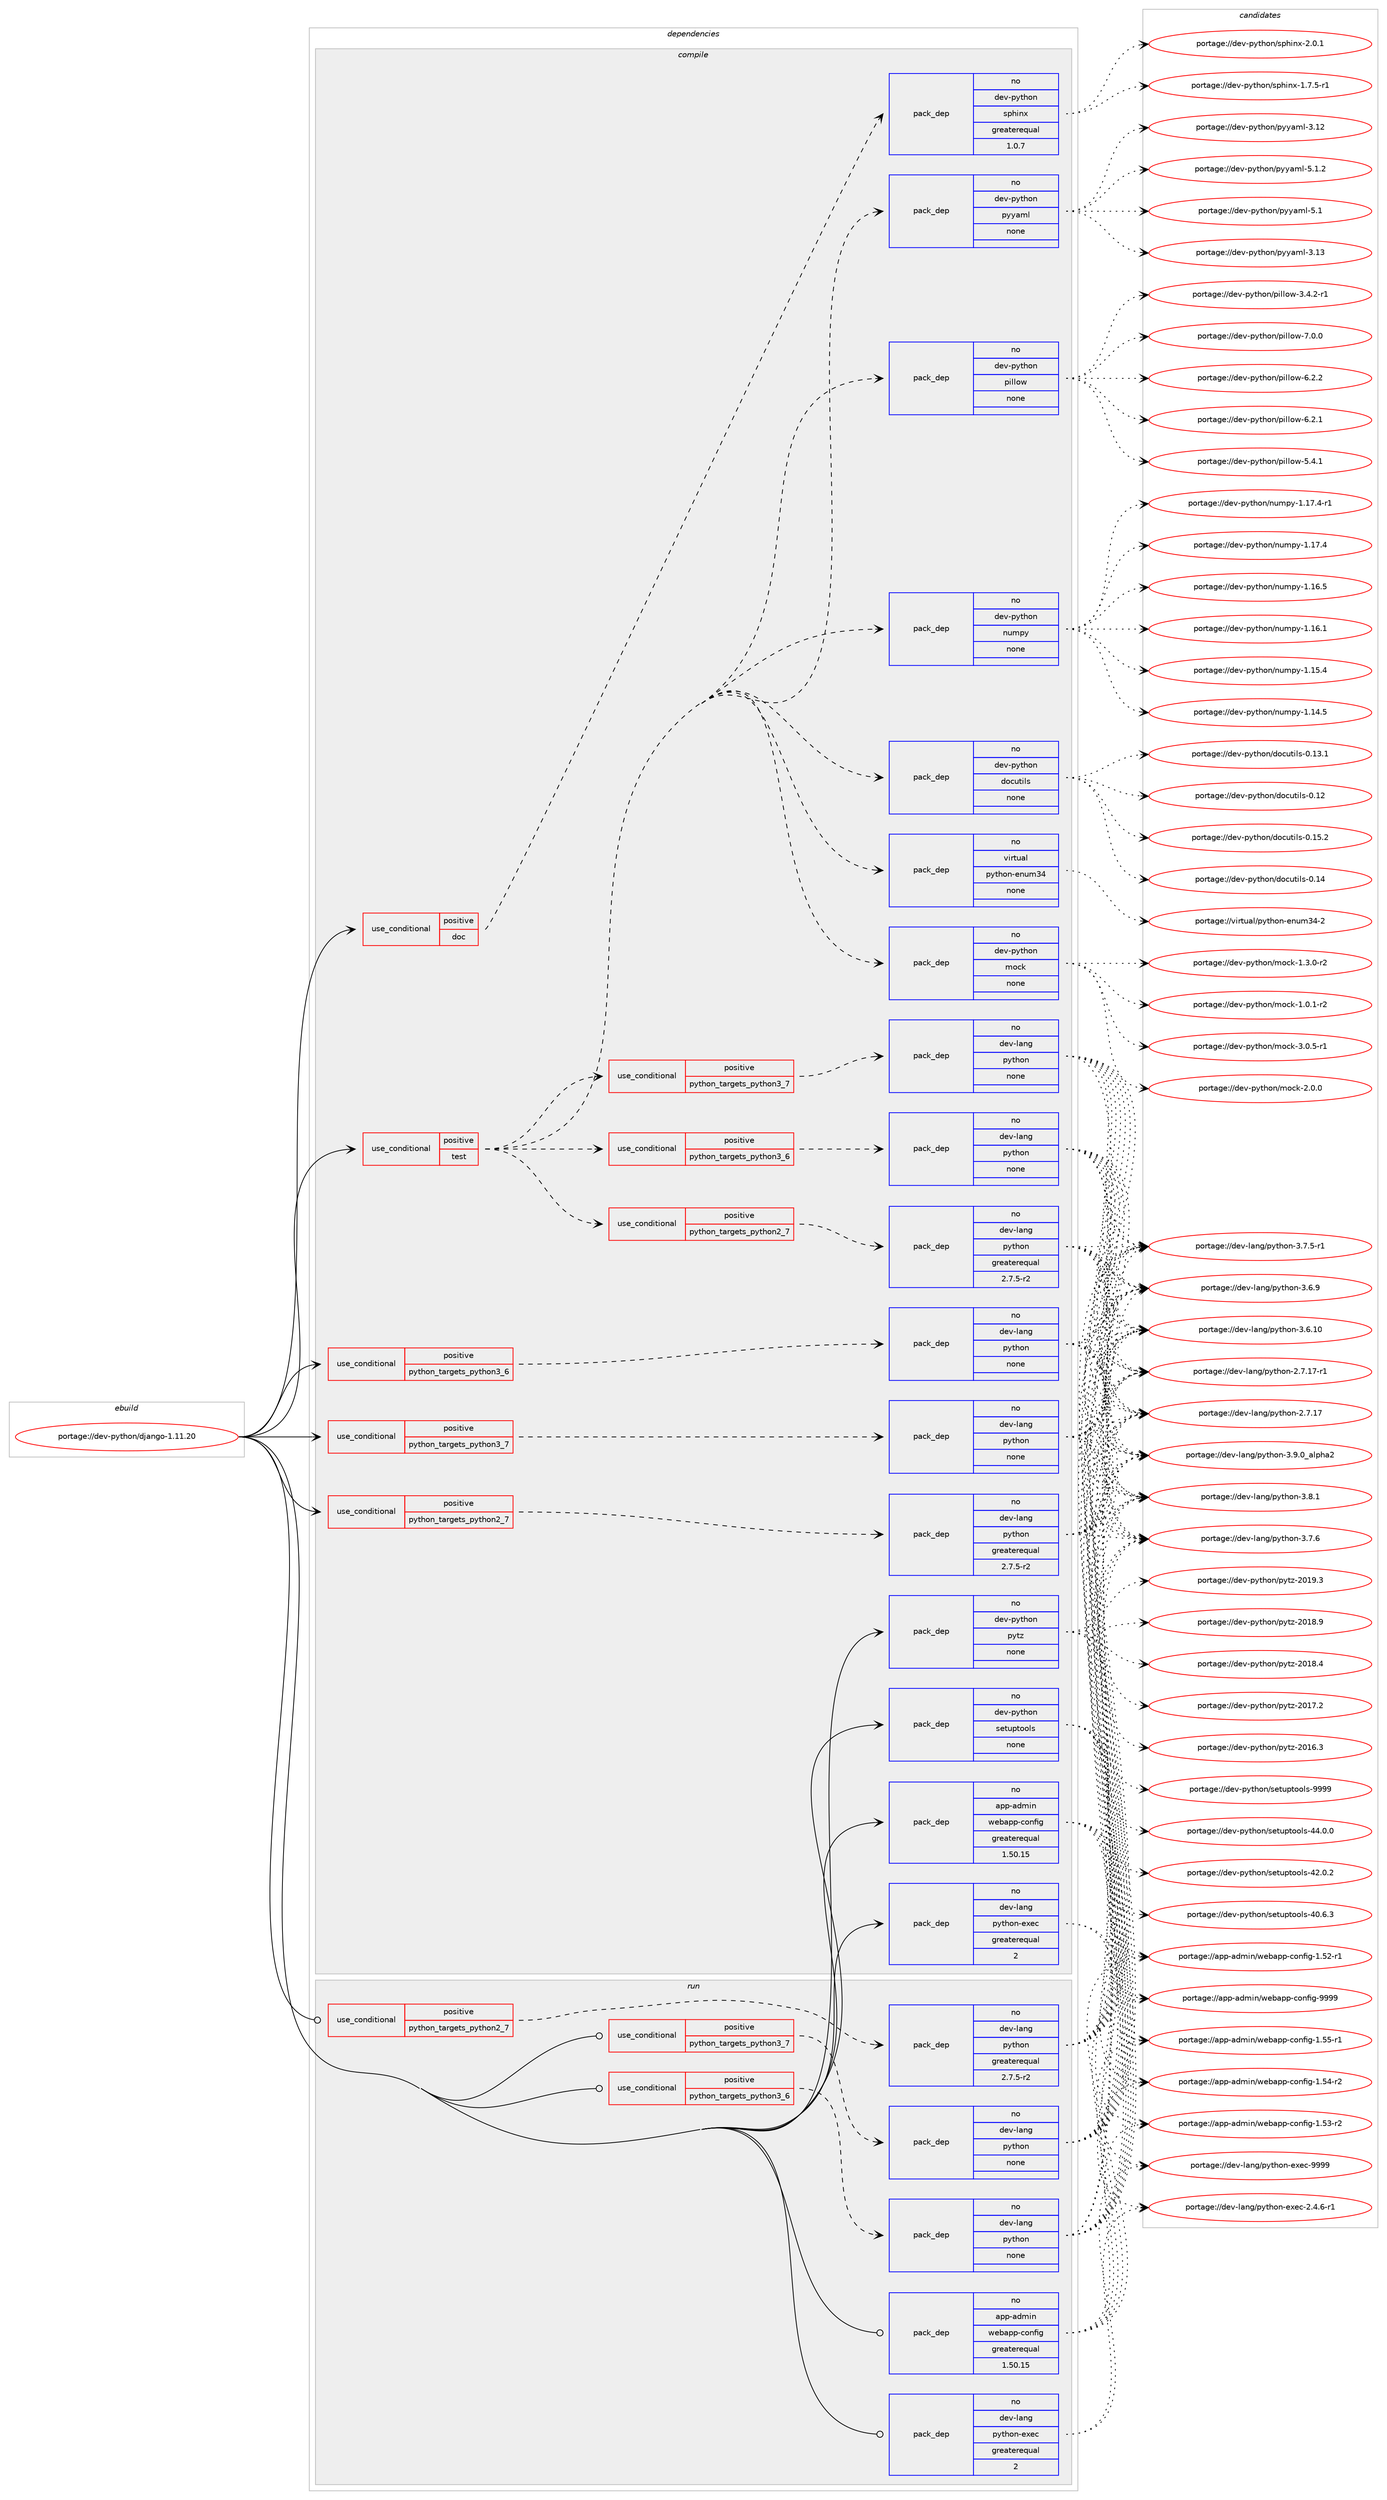 digraph prolog {

# *************
# Graph options
# *************

newrank=true;
concentrate=true;
compound=true;
graph [rankdir=LR,fontname=Helvetica,fontsize=10,ranksep=1.5];#, ranksep=2.5, nodesep=0.2];
edge  [arrowhead=vee];
node  [fontname=Helvetica,fontsize=10];

# **********
# The ebuild
# **********

subgraph cluster_leftcol {
color=gray;
label=<<i>ebuild</i>>;
id [label="portage://dev-python/django-1.11.20", color=red, width=4, href="../dev-python/django-1.11.20.svg"];
}

# ****************
# The dependencies
# ****************

subgraph cluster_midcol {
color=gray;
label=<<i>dependencies</i>>;
subgraph cluster_compile {
fillcolor="#eeeeee";
style=filled;
label=<<i>compile</i>>;
subgraph cond116878 {
dependency464366 [label=<<TABLE BORDER="0" CELLBORDER="1" CELLSPACING="0" CELLPADDING="4"><TR><TD ROWSPAN="3" CELLPADDING="10">use_conditional</TD></TR><TR><TD>positive</TD></TR><TR><TD>doc</TD></TR></TABLE>>, shape=none, color=red];
subgraph pack342495 {
dependency464367 [label=<<TABLE BORDER="0" CELLBORDER="1" CELLSPACING="0" CELLPADDING="4" WIDTH="220"><TR><TD ROWSPAN="6" CELLPADDING="30">pack_dep</TD></TR><TR><TD WIDTH="110">no</TD></TR><TR><TD>dev-python</TD></TR><TR><TD>sphinx</TD></TR><TR><TD>greaterequal</TD></TR><TR><TD>1.0.7</TD></TR></TABLE>>, shape=none, color=blue];
}
dependency464366:e -> dependency464367:w [weight=20,style="dashed",arrowhead="vee"];
}
id:e -> dependency464366:w [weight=20,style="solid",arrowhead="vee"];
subgraph cond116879 {
dependency464368 [label=<<TABLE BORDER="0" CELLBORDER="1" CELLSPACING="0" CELLPADDING="4"><TR><TD ROWSPAN="3" CELLPADDING="10">use_conditional</TD></TR><TR><TD>positive</TD></TR><TR><TD>python_targets_python2_7</TD></TR></TABLE>>, shape=none, color=red];
subgraph pack342496 {
dependency464369 [label=<<TABLE BORDER="0" CELLBORDER="1" CELLSPACING="0" CELLPADDING="4" WIDTH="220"><TR><TD ROWSPAN="6" CELLPADDING="30">pack_dep</TD></TR><TR><TD WIDTH="110">no</TD></TR><TR><TD>dev-lang</TD></TR><TR><TD>python</TD></TR><TR><TD>greaterequal</TD></TR><TR><TD>2.7.5-r2</TD></TR></TABLE>>, shape=none, color=blue];
}
dependency464368:e -> dependency464369:w [weight=20,style="dashed",arrowhead="vee"];
}
id:e -> dependency464368:w [weight=20,style="solid",arrowhead="vee"];
subgraph cond116880 {
dependency464370 [label=<<TABLE BORDER="0" CELLBORDER="1" CELLSPACING="0" CELLPADDING="4"><TR><TD ROWSPAN="3" CELLPADDING="10">use_conditional</TD></TR><TR><TD>positive</TD></TR><TR><TD>python_targets_python3_6</TD></TR></TABLE>>, shape=none, color=red];
subgraph pack342497 {
dependency464371 [label=<<TABLE BORDER="0" CELLBORDER="1" CELLSPACING="0" CELLPADDING="4" WIDTH="220"><TR><TD ROWSPAN="6" CELLPADDING="30">pack_dep</TD></TR><TR><TD WIDTH="110">no</TD></TR><TR><TD>dev-lang</TD></TR><TR><TD>python</TD></TR><TR><TD>none</TD></TR><TR><TD></TD></TR></TABLE>>, shape=none, color=blue];
}
dependency464370:e -> dependency464371:w [weight=20,style="dashed",arrowhead="vee"];
}
id:e -> dependency464370:w [weight=20,style="solid",arrowhead="vee"];
subgraph cond116881 {
dependency464372 [label=<<TABLE BORDER="0" CELLBORDER="1" CELLSPACING="0" CELLPADDING="4"><TR><TD ROWSPAN="3" CELLPADDING="10">use_conditional</TD></TR><TR><TD>positive</TD></TR><TR><TD>python_targets_python3_7</TD></TR></TABLE>>, shape=none, color=red];
subgraph pack342498 {
dependency464373 [label=<<TABLE BORDER="0" CELLBORDER="1" CELLSPACING="0" CELLPADDING="4" WIDTH="220"><TR><TD ROWSPAN="6" CELLPADDING="30">pack_dep</TD></TR><TR><TD WIDTH="110">no</TD></TR><TR><TD>dev-lang</TD></TR><TR><TD>python</TD></TR><TR><TD>none</TD></TR><TR><TD></TD></TR></TABLE>>, shape=none, color=blue];
}
dependency464372:e -> dependency464373:w [weight=20,style="dashed",arrowhead="vee"];
}
id:e -> dependency464372:w [weight=20,style="solid",arrowhead="vee"];
subgraph cond116882 {
dependency464374 [label=<<TABLE BORDER="0" CELLBORDER="1" CELLSPACING="0" CELLPADDING="4"><TR><TD ROWSPAN="3" CELLPADDING="10">use_conditional</TD></TR><TR><TD>positive</TD></TR><TR><TD>test</TD></TR></TABLE>>, shape=none, color=red];
subgraph cond116883 {
dependency464375 [label=<<TABLE BORDER="0" CELLBORDER="1" CELLSPACING="0" CELLPADDING="4"><TR><TD ROWSPAN="3" CELLPADDING="10">use_conditional</TD></TR><TR><TD>positive</TD></TR><TR><TD>python_targets_python2_7</TD></TR></TABLE>>, shape=none, color=red];
subgraph pack342499 {
dependency464376 [label=<<TABLE BORDER="0" CELLBORDER="1" CELLSPACING="0" CELLPADDING="4" WIDTH="220"><TR><TD ROWSPAN="6" CELLPADDING="30">pack_dep</TD></TR><TR><TD WIDTH="110">no</TD></TR><TR><TD>dev-lang</TD></TR><TR><TD>python</TD></TR><TR><TD>greaterequal</TD></TR><TR><TD>2.7.5-r2</TD></TR></TABLE>>, shape=none, color=blue];
}
dependency464375:e -> dependency464376:w [weight=20,style="dashed",arrowhead="vee"];
}
dependency464374:e -> dependency464375:w [weight=20,style="dashed",arrowhead="vee"];
subgraph cond116884 {
dependency464377 [label=<<TABLE BORDER="0" CELLBORDER="1" CELLSPACING="0" CELLPADDING="4"><TR><TD ROWSPAN="3" CELLPADDING="10">use_conditional</TD></TR><TR><TD>positive</TD></TR><TR><TD>python_targets_python3_6</TD></TR></TABLE>>, shape=none, color=red];
subgraph pack342500 {
dependency464378 [label=<<TABLE BORDER="0" CELLBORDER="1" CELLSPACING="0" CELLPADDING="4" WIDTH="220"><TR><TD ROWSPAN="6" CELLPADDING="30">pack_dep</TD></TR><TR><TD WIDTH="110">no</TD></TR><TR><TD>dev-lang</TD></TR><TR><TD>python</TD></TR><TR><TD>none</TD></TR><TR><TD></TD></TR></TABLE>>, shape=none, color=blue];
}
dependency464377:e -> dependency464378:w [weight=20,style="dashed",arrowhead="vee"];
}
dependency464374:e -> dependency464377:w [weight=20,style="dashed",arrowhead="vee"];
subgraph cond116885 {
dependency464379 [label=<<TABLE BORDER="0" CELLBORDER="1" CELLSPACING="0" CELLPADDING="4"><TR><TD ROWSPAN="3" CELLPADDING="10">use_conditional</TD></TR><TR><TD>positive</TD></TR><TR><TD>python_targets_python3_7</TD></TR></TABLE>>, shape=none, color=red];
subgraph pack342501 {
dependency464380 [label=<<TABLE BORDER="0" CELLBORDER="1" CELLSPACING="0" CELLPADDING="4" WIDTH="220"><TR><TD ROWSPAN="6" CELLPADDING="30">pack_dep</TD></TR><TR><TD WIDTH="110">no</TD></TR><TR><TD>dev-lang</TD></TR><TR><TD>python</TD></TR><TR><TD>none</TD></TR><TR><TD></TD></TR></TABLE>>, shape=none, color=blue];
}
dependency464379:e -> dependency464380:w [weight=20,style="dashed",arrowhead="vee"];
}
dependency464374:e -> dependency464379:w [weight=20,style="dashed",arrowhead="vee"];
subgraph pack342502 {
dependency464381 [label=<<TABLE BORDER="0" CELLBORDER="1" CELLSPACING="0" CELLPADDING="4" WIDTH="220"><TR><TD ROWSPAN="6" CELLPADDING="30">pack_dep</TD></TR><TR><TD WIDTH="110">no</TD></TR><TR><TD>dev-python</TD></TR><TR><TD>docutils</TD></TR><TR><TD>none</TD></TR><TR><TD></TD></TR></TABLE>>, shape=none, color=blue];
}
dependency464374:e -> dependency464381:w [weight=20,style="dashed",arrowhead="vee"];
subgraph pack342503 {
dependency464382 [label=<<TABLE BORDER="0" CELLBORDER="1" CELLSPACING="0" CELLPADDING="4" WIDTH="220"><TR><TD ROWSPAN="6" CELLPADDING="30">pack_dep</TD></TR><TR><TD WIDTH="110">no</TD></TR><TR><TD>dev-python</TD></TR><TR><TD>numpy</TD></TR><TR><TD>none</TD></TR><TR><TD></TD></TR></TABLE>>, shape=none, color=blue];
}
dependency464374:e -> dependency464382:w [weight=20,style="dashed",arrowhead="vee"];
subgraph pack342504 {
dependency464383 [label=<<TABLE BORDER="0" CELLBORDER="1" CELLSPACING="0" CELLPADDING="4" WIDTH="220"><TR><TD ROWSPAN="6" CELLPADDING="30">pack_dep</TD></TR><TR><TD WIDTH="110">no</TD></TR><TR><TD>dev-python</TD></TR><TR><TD>pillow</TD></TR><TR><TD>none</TD></TR><TR><TD></TD></TR></TABLE>>, shape=none, color=blue];
}
dependency464374:e -> dependency464383:w [weight=20,style="dashed",arrowhead="vee"];
subgraph pack342505 {
dependency464384 [label=<<TABLE BORDER="0" CELLBORDER="1" CELLSPACING="0" CELLPADDING="4" WIDTH="220"><TR><TD ROWSPAN="6" CELLPADDING="30">pack_dep</TD></TR><TR><TD WIDTH="110">no</TD></TR><TR><TD>dev-python</TD></TR><TR><TD>pyyaml</TD></TR><TR><TD>none</TD></TR><TR><TD></TD></TR></TABLE>>, shape=none, color=blue];
}
dependency464374:e -> dependency464384:w [weight=20,style="dashed",arrowhead="vee"];
subgraph pack342506 {
dependency464385 [label=<<TABLE BORDER="0" CELLBORDER="1" CELLSPACING="0" CELLPADDING="4" WIDTH="220"><TR><TD ROWSPAN="6" CELLPADDING="30">pack_dep</TD></TR><TR><TD WIDTH="110">no</TD></TR><TR><TD>dev-python</TD></TR><TR><TD>mock</TD></TR><TR><TD>none</TD></TR><TR><TD></TD></TR></TABLE>>, shape=none, color=blue];
}
dependency464374:e -> dependency464385:w [weight=20,style="dashed",arrowhead="vee"];
subgraph pack342507 {
dependency464386 [label=<<TABLE BORDER="0" CELLBORDER="1" CELLSPACING="0" CELLPADDING="4" WIDTH="220"><TR><TD ROWSPAN="6" CELLPADDING="30">pack_dep</TD></TR><TR><TD WIDTH="110">no</TD></TR><TR><TD>virtual</TD></TR><TR><TD>python-enum34</TD></TR><TR><TD>none</TD></TR><TR><TD></TD></TR></TABLE>>, shape=none, color=blue];
}
dependency464374:e -> dependency464386:w [weight=20,style="dashed",arrowhead="vee"];
}
id:e -> dependency464374:w [weight=20,style="solid",arrowhead="vee"];
subgraph pack342508 {
dependency464387 [label=<<TABLE BORDER="0" CELLBORDER="1" CELLSPACING="0" CELLPADDING="4" WIDTH="220"><TR><TD ROWSPAN="6" CELLPADDING="30">pack_dep</TD></TR><TR><TD WIDTH="110">no</TD></TR><TR><TD>app-admin</TD></TR><TR><TD>webapp-config</TD></TR><TR><TD>greaterequal</TD></TR><TR><TD>1.50.15</TD></TR></TABLE>>, shape=none, color=blue];
}
id:e -> dependency464387:w [weight=20,style="solid",arrowhead="vee"];
subgraph pack342509 {
dependency464388 [label=<<TABLE BORDER="0" CELLBORDER="1" CELLSPACING="0" CELLPADDING="4" WIDTH="220"><TR><TD ROWSPAN="6" CELLPADDING="30">pack_dep</TD></TR><TR><TD WIDTH="110">no</TD></TR><TR><TD>dev-lang</TD></TR><TR><TD>python-exec</TD></TR><TR><TD>greaterequal</TD></TR><TR><TD>2</TD></TR></TABLE>>, shape=none, color=blue];
}
id:e -> dependency464388:w [weight=20,style="solid",arrowhead="vee"];
subgraph pack342510 {
dependency464389 [label=<<TABLE BORDER="0" CELLBORDER="1" CELLSPACING="0" CELLPADDING="4" WIDTH="220"><TR><TD ROWSPAN="6" CELLPADDING="30">pack_dep</TD></TR><TR><TD WIDTH="110">no</TD></TR><TR><TD>dev-python</TD></TR><TR><TD>pytz</TD></TR><TR><TD>none</TD></TR><TR><TD></TD></TR></TABLE>>, shape=none, color=blue];
}
id:e -> dependency464389:w [weight=20,style="solid",arrowhead="vee"];
subgraph pack342511 {
dependency464390 [label=<<TABLE BORDER="0" CELLBORDER="1" CELLSPACING="0" CELLPADDING="4" WIDTH="220"><TR><TD ROWSPAN="6" CELLPADDING="30">pack_dep</TD></TR><TR><TD WIDTH="110">no</TD></TR><TR><TD>dev-python</TD></TR><TR><TD>setuptools</TD></TR><TR><TD>none</TD></TR><TR><TD></TD></TR></TABLE>>, shape=none, color=blue];
}
id:e -> dependency464390:w [weight=20,style="solid",arrowhead="vee"];
}
subgraph cluster_compileandrun {
fillcolor="#eeeeee";
style=filled;
label=<<i>compile and run</i>>;
}
subgraph cluster_run {
fillcolor="#eeeeee";
style=filled;
label=<<i>run</i>>;
subgraph cond116886 {
dependency464391 [label=<<TABLE BORDER="0" CELLBORDER="1" CELLSPACING="0" CELLPADDING="4"><TR><TD ROWSPAN="3" CELLPADDING="10">use_conditional</TD></TR><TR><TD>positive</TD></TR><TR><TD>python_targets_python2_7</TD></TR></TABLE>>, shape=none, color=red];
subgraph pack342512 {
dependency464392 [label=<<TABLE BORDER="0" CELLBORDER="1" CELLSPACING="0" CELLPADDING="4" WIDTH="220"><TR><TD ROWSPAN="6" CELLPADDING="30">pack_dep</TD></TR><TR><TD WIDTH="110">no</TD></TR><TR><TD>dev-lang</TD></TR><TR><TD>python</TD></TR><TR><TD>greaterequal</TD></TR><TR><TD>2.7.5-r2</TD></TR></TABLE>>, shape=none, color=blue];
}
dependency464391:e -> dependency464392:w [weight=20,style="dashed",arrowhead="vee"];
}
id:e -> dependency464391:w [weight=20,style="solid",arrowhead="odot"];
subgraph cond116887 {
dependency464393 [label=<<TABLE BORDER="0" CELLBORDER="1" CELLSPACING="0" CELLPADDING="4"><TR><TD ROWSPAN="3" CELLPADDING="10">use_conditional</TD></TR><TR><TD>positive</TD></TR><TR><TD>python_targets_python3_6</TD></TR></TABLE>>, shape=none, color=red];
subgraph pack342513 {
dependency464394 [label=<<TABLE BORDER="0" CELLBORDER="1" CELLSPACING="0" CELLPADDING="4" WIDTH="220"><TR><TD ROWSPAN="6" CELLPADDING="30">pack_dep</TD></TR><TR><TD WIDTH="110">no</TD></TR><TR><TD>dev-lang</TD></TR><TR><TD>python</TD></TR><TR><TD>none</TD></TR><TR><TD></TD></TR></TABLE>>, shape=none, color=blue];
}
dependency464393:e -> dependency464394:w [weight=20,style="dashed",arrowhead="vee"];
}
id:e -> dependency464393:w [weight=20,style="solid",arrowhead="odot"];
subgraph cond116888 {
dependency464395 [label=<<TABLE BORDER="0" CELLBORDER="1" CELLSPACING="0" CELLPADDING="4"><TR><TD ROWSPAN="3" CELLPADDING="10">use_conditional</TD></TR><TR><TD>positive</TD></TR><TR><TD>python_targets_python3_7</TD></TR></TABLE>>, shape=none, color=red];
subgraph pack342514 {
dependency464396 [label=<<TABLE BORDER="0" CELLBORDER="1" CELLSPACING="0" CELLPADDING="4" WIDTH="220"><TR><TD ROWSPAN="6" CELLPADDING="30">pack_dep</TD></TR><TR><TD WIDTH="110">no</TD></TR><TR><TD>dev-lang</TD></TR><TR><TD>python</TD></TR><TR><TD>none</TD></TR><TR><TD></TD></TR></TABLE>>, shape=none, color=blue];
}
dependency464395:e -> dependency464396:w [weight=20,style="dashed",arrowhead="vee"];
}
id:e -> dependency464395:w [weight=20,style="solid",arrowhead="odot"];
subgraph pack342515 {
dependency464397 [label=<<TABLE BORDER="0" CELLBORDER="1" CELLSPACING="0" CELLPADDING="4" WIDTH="220"><TR><TD ROWSPAN="6" CELLPADDING="30">pack_dep</TD></TR><TR><TD WIDTH="110">no</TD></TR><TR><TD>app-admin</TD></TR><TR><TD>webapp-config</TD></TR><TR><TD>greaterequal</TD></TR><TR><TD>1.50.15</TD></TR></TABLE>>, shape=none, color=blue];
}
id:e -> dependency464397:w [weight=20,style="solid",arrowhead="odot"];
subgraph pack342516 {
dependency464398 [label=<<TABLE BORDER="0" CELLBORDER="1" CELLSPACING="0" CELLPADDING="4" WIDTH="220"><TR><TD ROWSPAN="6" CELLPADDING="30">pack_dep</TD></TR><TR><TD WIDTH="110">no</TD></TR><TR><TD>dev-lang</TD></TR><TR><TD>python-exec</TD></TR><TR><TD>greaterequal</TD></TR><TR><TD>2</TD></TR></TABLE>>, shape=none, color=blue];
}
id:e -> dependency464398:w [weight=20,style="solid",arrowhead="odot"];
}
}

# **************
# The candidates
# **************

subgraph cluster_choices {
rank=same;
color=gray;
label=<<i>candidates</i>>;

subgraph choice342495 {
color=black;
nodesep=1;
choice1001011184511212111610411111047115112104105110120455046484649 [label="portage://dev-python/sphinx-2.0.1", color=red, width=4,href="../dev-python/sphinx-2.0.1.svg"];
choice10010111845112121116104111110471151121041051101204549465546534511449 [label="portage://dev-python/sphinx-1.7.5-r1", color=red, width=4,href="../dev-python/sphinx-1.7.5-r1.svg"];
dependency464367:e -> choice1001011184511212111610411111047115112104105110120455046484649:w [style=dotted,weight="100"];
dependency464367:e -> choice10010111845112121116104111110471151121041051101204549465546534511449:w [style=dotted,weight="100"];
}
subgraph choice342496 {
color=black;
nodesep=1;
choice10010111845108971101034711212111610411111045514657464895971081121049750 [label="portage://dev-lang/python-3.9.0_alpha2", color=red, width=4,href="../dev-lang/python-3.9.0_alpha2.svg"];
choice100101118451089711010347112121116104111110455146564649 [label="portage://dev-lang/python-3.8.1", color=red, width=4,href="../dev-lang/python-3.8.1.svg"];
choice100101118451089711010347112121116104111110455146554654 [label="portage://dev-lang/python-3.7.6", color=red, width=4,href="../dev-lang/python-3.7.6.svg"];
choice1001011184510897110103471121211161041111104551465546534511449 [label="portage://dev-lang/python-3.7.5-r1", color=red, width=4,href="../dev-lang/python-3.7.5-r1.svg"];
choice100101118451089711010347112121116104111110455146544657 [label="portage://dev-lang/python-3.6.9", color=red, width=4,href="../dev-lang/python-3.6.9.svg"];
choice10010111845108971101034711212111610411111045514654464948 [label="portage://dev-lang/python-3.6.10", color=red, width=4,href="../dev-lang/python-3.6.10.svg"];
choice100101118451089711010347112121116104111110455046554649554511449 [label="portage://dev-lang/python-2.7.17-r1", color=red, width=4,href="../dev-lang/python-2.7.17-r1.svg"];
choice10010111845108971101034711212111610411111045504655464955 [label="portage://dev-lang/python-2.7.17", color=red, width=4,href="../dev-lang/python-2.7.17.svg"];
dependency464369:e -> choice10010111845108971101034711212111610411111045514657464895971081121049750:w [style=dotted,weight="100"];
dependency464369:e -> choice100101118451089711010347112121116104111110455146564649:w [style=dotted,weight="100"];
dependency464369:e -> choice100101118451089711010347112121116104111110455146554654:w [style=dotted,weight="100"];
dependency464369:e -> choice1001011184510897110103471121211161041111104551465546534511449:w [style=dotted,weight="100"];
dependency464369:e -> choice100101118451089711010347112121116104111110455146544657:w [style=dotted,weight="100"];
dependency464369:e -> choice10010111845108971101034711212111610411111045514654464948:w [style=dotted,weight="100"];
dependency464369:e -> choice100101118451089711010347112121116104111110455046554649554511449:w [style=dotted,weight="100"];
dependency464369:e -> choice10010111845108971101034711212111610411111045504655464955:w [style=dotted,weight="100"];
}
subgraph choice342497 {
color=black;
nodesep=1;
choice10010111845108971101034711212111610411111045514657464895971081121049750 [label="portage://dev-lang/python-3.9.0_alpha2", color=red, width=4,href="../dev-lang/python-3.9.0_alpha2.svg"];
choice100101118451089711010347112121116104111110455146564649 [label="portage://dev-lang/python-3.8.1", color=red, width=4,href="../dev-lang/python-3.8.1.svg"];
choice100101118451089711010347112121116104111110455146554654 [label="portage://dev-lang/python-3.7.6", color=red, width=4,href="../dev-lang/python-3.7.6.svg"];
choice1001011184510897110103471121211161041111104551465546534511449 [label="portage://dev-lang/python-3.7.5-r1", color=red, width=4,href="../dev-lang/python-3.7.5-r1.svg"];
choice100101118451089711010347112121116104111110455146544657 [label="portage://dev-lang/python-3.6.9", color=red, width=4,href="../dev-lang/python-3.6.9.svg"];
choice10010111845108971101034711212111610411111045514654464948 [label="portage://dev-lang/python-3.6.10", color=red, width=4,href="../dev-lang/python-3.6.10.svg"];
choice100101118451089711010347112121116104111110455046554649554511449 [label="portage://dev-lang/python-2.7.17-r1", color=red, width=4,href="../dev-lang/python-2.7.17-r1.svg"];
choice10010111845108971101034711212111610411111045504655464955 [label="portage://dev-lang/python-2.7.17", color=red, width=4,href="../dev-lang/python-2.7.17.svg"];
dependency464371:e -> choice10010111845108971101034711212111610411111045514657464895971081121049750:w [style=dotted,weight="100"];
dependency464371:e -> choice100101118451089711010347112121116104111110455146564649:w [style=dotted,weight="100"];
dependency464371:e -> choice100101118451089711010347112121116104111110455146554654:w [style=dotted,weight="100"];
dependency464371:e -> choice1001011184510897110103471121211161041111104551465546534511449:w [style=dotted,weight="100"];
dependency464371:e -> choice100101118451089711010347112121116104111110455146544657:w [style=dotted,weight="100"];
dependency464371:e -> choice10010111845108971101034711212111610411111045514654464948:w [style=dotted,weight="100"];
dependency464371:e -> choice100101118451089711010347112121116104111110455046554649554511449:w [style=dotted,weight="100"];
dependency464371:e -> choice10010111845108971101034711212111610411111045504655464955:w [style=dotted,weight="100"];
}
subgraph choice342498 {
color=black;
nodesep=1;
choice10010111845108971101034711212111610411111045514657464895971081121049750 [label="portage://dev-lang/python-3.9.0_alpha2", color=red, width=4,href="../dev-lang/python-3.9.0_alpha2.svg"];
choice100101118451089711010347112121116104111110455146564649 [label="portage://dev-lang/python-3.8.1", color=red, width=4,href="../dev-lang/python-3.8.1.svg"];
choice100101118451089711010347112121116104111110455146554654 [label="portage://dev-lang/python-3.7.6", color=red, width=4,href="../dev-lang/python-3.7.6.svg"];
choice1001011184510897110103471121211161041111104551465546534511449 [label="portage://dev-lang/python-3.7.5-r1", color=red, width=4,href="../dev-lang/python-3.7.5-r1.svg"];
choice100101118451089711010347112121116104111110455146544657 [label="portage://dev-lang/python-3.6.9", color=red, width=4,href="../dev-lang/python-3.6.9.svg"];
choice10010111845108971101034711212111610411111045514654464948 [label="portage://dev-lang/python-3.6.10", color=red, width=4,href="../dev-lang/python-3.6.10.svg"];
choice100101118451089711010347112121116104111110455046554649554511449 [label="portage://dev-lang/python-2.7.17-r1", color=red, width=4,href="../dev-lang/python-2.7.17-r1.svg"];
choice10010111845108971101034711212111610411111045504655464955 [label="portage://dev-lang/python-2.7.17", color=red, width=4,href="../dev-lang/python-2.7.17.svg"];
dependency464373:e -> choice10010111845108971101034711212111610411111045514657464895971081121049750:w [style=dotted,weight="100"];
dependency464373:e -> choice100101118451089711010347112121116104111110455146564649:w [style=dotted,weight="100"];
dependency464373:e -> choice100101118451089711010347112121116104111110455146554654:w [style=dotted,weight="100"];
dependency464373:e -> choice1001011184510897110103471121211161041111104551465546534511449:w [style=dotted,weight="100"];
dependency464373:e -> choice100101118451089711010347112121116104111110455146544657:w [style=dotted,weight="100"];
dependency464373:e -> choice10010111845108971101034711212111610411111045514654464948:w [style=dotted,weight="100"];
dependency464373:e -> choice100101118451089711010347112121116104111110455046554649554511449:w [style=dotted,weight="100"];
dependency464373:e -> choice10010111845108971101034711212111610411111045504655464955:w [style=dotted,weight="100"];
}
subgraph choice342499 {
color=black;
nodesep=1;
choice10010111845108971101034711212111610411111045514657464895971081121049750 [label="portage://dev-lang/python-3.9.0_alpha2", color=red, width=4,href="../dev-lang/python-3.9.0_alpha2.svg"];
choice100101118451089711010347112121116104111110455146564649 [label="portage://dev-lang/python-3.8.1", color=red, width=4,href="../dev-lang/python-3.8.1.svg"];
choice100101118451089711010347112121116104111110455146554654 [label="portage://dev-lang/python-3.7.6", color=red, width=4,href="../dev-lang/python-3.7.6.svg"];
choice1001011184510897110103471121211161041111104551465546534511449 [label="portage://dev-lang/python-3.7.5-r1", color=red, width=4,href="../dev-lang/python-3.7.5-r1.svg"];
choice100101118451089711010347112121116104111110455146544657 [label="portage://dev-lang/python-3.6.9", color=red, width=4,href="../dev-lang/python-3.6.9.svg"];
choice10010111845108971101034711212111610411111045514654464948 [label="portage://dev-lang/python-3.6.10", color=red, width=4,href="../dev-lang/python-3.6.10.svg"];
choice100101118451089711010347112121116104111110455046554649554511449 [label="portage://dev-lang/python-2.7.17-r1", color=red, width=4,href="../dev-lang/python-2.7.17-r1.svg"];
choice10010111845108971101034711212111610411111045504655464955 [label="portage://dev-lang/python-2.7.17", color=red, width=4,href="../dev-lang/python-2.7.17.svg"];
dependency464376:e -> choice10010111845108971101034711212111610411111045514657464895971081121049750:w [style=dotted,weight="100"];
dependency464376:e -> choice100101118451089711010347112121116104111110455146564649:w [style=dotted,weight="100"];
dependency464376:e -> choice100101118451089711010347112121116104111110455146554654:w [style=dotted,weight="100"];
dependency464376:e -> choice1001011184510897110103471121211161041111104551465546534511449:w [style=dotted,weight="100"];
dependency464376:e -> choice100101118451089711010347112121116104111110455146544657:w [style=dotted,weight="100"];
dependency464376:e -> choice10010111845108971101034711212111610411111045514654464948:w [style=dotted,weight="100"];
dependency464376:e -> choice100101118451089711010347112121116104111110455046554649554511449:w [style=dotted,weight="100"];
dependency464376:e -> choice10010111845108971101034711212111610411111045504655464955:w [style=dotted,weight="100"];
}
subgraph choice342500 {
color=black;
nodesep=1;
choice10010111845108971101034711212111610411111045514657464895971081121049750 [label="portage://dev-lang/python-3.9.0_alpha2", color=red, width=4,href="../dev-lang/python-3.9.0_alpha2.svg"];
choice100101118451089711010347112121116104111110455146564649 [label="portage://dev-lang/python-3.8.1", color=red, width=4,href="../dev-lang/python-3.8.1.svg"];
choice100101118451089711010347112121116104111110455146554654 [label="portage://dev-lang/python-3.7.6", color=red, width=4,href="../dev-lang/python-3.7.6.svg"];
choice1001011184510897110103471121211161041111104551465546534511449 [label="portage://dev-lang/python-3.7.5-r1", color=red, width=4,href="../dev-lang/python-3.7.5-r1.svg"];
choice100101118451089711010347112121116104111110455146544657 [label="portage://dev-lang/python-3.6.9", color=red, width=4,href="../dev-lang/python-3.6.9.svg"];
choice10010111845108971101034711212111610411111045514654464948 [label="portage://dev-lang/python-3.6.10", color=red, width=4,href="../dev-lang/python-3.6.10.svg"];
choice100101118451089711010347112121116104111110455046554649554511449 [label="portage://dev-lang/python-2.7.17-r1", color=red, width=4,href="../dev-lang/python-2.7.17-r1.svg"];
choice10010111845108971101034711212111610411111045504655464955 [label="portage://dev-lang/python-2.7.17", color=red, width=4,href="../dev-lang/python-2.7.17.svg"];
dependency464378:e -> choice10010111845108971101034711212111610411111045514657464895971081121049750:w [style=dotted,weight="100"];
dependency464378:e -> choice100101118451089711010347112121116104111110455146564649:w [style=dotted,weight="100"];
dependency464378:e -> choice100101118451089711010347112121116104111110455146554654:w [style=dotted,weight="100"];
dependency464378:e -> choice1001011184510897110103471121211161041111104551465546534511449:w [style=dotted,weight="100"];
dependency464378:e -> choice100101118451089711010347112121116104111110455146544657:w [style=dotted,weight="100"];
dependency464378:e -> choice10010111845108971101034711212111610411111045514654464948:w [style=dotted,weight="100"];
dependency464378:e -> choice100101118451089711010347112121116104111110455046554649554511449:w [style=dotted,weight="100"];
dependency464378:e -> choice10010111845108971101034711212111610411111045504655464955:w [style=dotted,weight="100"];
}
subgraph choice342501 {
color=black;
nodesep=1;
choice10010111845108971101034711212111610411111045514657464895971081121049750 [label="portage://dev-lang/python-3.9.0_alpha2", color=red, width=4,href="../dev-lang/python-3.9.0_alpha2.svg"];
choice100101118451089711010347112121116104111110455146564649 [label="portage://dev-lang/python-3.8.1", color=red, width=4,href="../dev-lang/python-3.8.1.svg"];
choice100101118451089711010347112121116104111110455146554654 [label="portage://dev-lang/python-3.7.6", color=red, width=4,href="../dev-lang/python-3.7.6.svg"];
choice1001011184510897110103471121211161041111104551465546534511449 [label="portage://dev-lang/python-3.7.5-r1", color=red, width=4,href="../dev-lang/python-3.7.5-r1.svg"];
choice100101118451089711010347112121116104111110455146544657 [label="portage://dev-lang/python-3.6.9", color=red, width=4,href="../dev-lang/python-3.6.9.svg"];
choice10010111845108971101034711212111610411111045514654464948 [label="portage://dev-lang/python-3.6.10", color=red, width=4,href="../dev-lang/python-3.6.10.svg"];
choice100101118451089711010347112121116104111110455046554649554511449 [label="portage://dev-lang/python-2.7.17-r1", color=red, width=4,href="../dev-lang/python-2.7.17-r1.svg"];
choice10010111845108971101034711212111610411111045504655464955 [label="portage://dev-lang/python-2.7.17", color=red, width=4,href="../dev-lang/python-2.7.17.svg"];
dependency464380:e -> choice10010111845108971101034711212111610411111045514657464895971081121049750:w [style=dotted,weight="100"];
dependency464380:e -> choice100101118451089711010347112121116104111110455146564649:w [style=dotted,weight="100"];
dependency464380:e -> choice100101118451089711010347112121116104111110455146554654:w [style=dotted,weight="100"];
dependency464380:e -> choice1001011184510897110103471121211161041111104551465546534511449:w [style=dotted,weight="100"];
dependency464380:e -> choice100101118451089711010347112121116104111110455146544657:w [style=dotted,weight="100"];
dependency464380:e -> choice10010111845108971101034711212111610411111045514654464948:w [style=dotted,weight="100"];
dependency464380:e -> choice100101118451089711010347112121116104111110455046554649554511449:w [style=dotted,weight="100"];
dependency464380:e -> choice10010111845108971101034711212111610411111045504655464955:w [style=dotted,weight="100"];
}
subgraph choice342502 {
color=black;
nodesep=1;
choice10010111845112121116104111110471001119911711610510811545484649534650 [label="portage://dev-python/docutils-0.15.2", color=red, width=4,href="../dev-python/docutils-0.15.2.svg"];
choice1001011184511212111610411111047100111991171161051081154548464952 [label="portage://dev-python/docutils-0.14", color=red, width=4,href="../dev-python/docutils-0.14.svg"];
choice10010111845112121116104111110471001119911711610510811545484649514649 [label="portage://dev-python/docutils-0.13.1", color=red, width=4,href="../dev-python/docutils-0.13.1.svg"];
choice1001011184511212111610411111047100111991171161051081154548464950 [label="portage://dev-python/docutils-0.12", color=red, width=4,href="../dev-python/docutils-0.12.svg"];
dependency464381:e -> choice10010111845112121116104111110471001119911711610510811545484649534650:w [style=dotted,weight="100"];
dependency464381:e -> choice1001011184511212111610411111047100111991171161051081154548464952:w [style=dotted,weight="100"];
dependency464381:e -> choice10010111845112121116104111110471001119911711610510811545484649514649:w [style=dotted,weight="100"];
dependency464381:e -> choice1001011184511212111610411111047100111991171161051081154548464950:w [style=dotted,weight="100"];
}
subgraph choice342503 {
color=black;
nodesep=1;
choice1001011184511212111610411111047110117109112121454946495546524511449 [label="portage://dev-python/numpy-1.17.4-r1", color=red, width=4,href="../dev-python/numpy-1.17.4-r1.svg"];
choice100101118451121211161041111104711011710911212145494649554652 [label="portage://dev-python/numpy-1.17.4", color=red, width=4,href="../dev-python/numpy-1.17.4.svg"];
choice100101118451121211161041111104711011710911212145494649544653 [label="portage://dev-python/numpy-1.16.5", color=red, width=4,href="../dev-python/numpy-1.16.5.svg"];
choice100101118451121211161041111104711011710911212145494649544649 [label="portage://dev-python/numpy-1.16.1", color=red, width=4,href="../dev-python/numpy-1.16.1.svg"];
choice100101118451121211161041111104711011710911212145494649534652 [label="portage://dev-python/numpy-1.15.4", color=red, width=4,href="../dev-python/numpy-1.15.4.svg"];
choice100101118451121211161041111104711011710911212145494649524653 [label="portage://dev-python/numpy-1.14.5", color=red, width=4,href="../dev-python/numpy-1.14.5.svg"];
dependency464382:e -> choice1001011184511212111610411111047110117109112121454946495546524511449:w [style=dotted,weight="100"];
dependency464382:e -> choice100101118451121211161041111104711011710911212145494649554652:w [style=dotted,weight="100"];
dependency464382:e -> choice100101118451121211161041111104711011710911212145494649544653:w [style=dotted,weight="100"];
dependency464382:e -> choice100101118451121211161041111104711011710911212145494649544649:w [style=dotted,weight="100"];
dependency464382:e -> choice100101118451121211161041111104711011710911212145494649534652:w [style=dotted,weight="100"];
dependency464382:e -> choice100101118451121211161041111104711011710911212145494649524653:w [style=dotted,weight="100"];
}
subgraph choice342504 {
color=black;
nodesep=1;
choice1001011184511212111610411111047112105108108111119455546484648 [label="portage://dev-python/pillow-7.0.0", color=red, width=4,href="../dev-python/pillow-7.0.0.svg"];
choice1001011184511212111610411111047112105108108111119455446504650 [label="portage://dev-python/pillow-6.2.2", color=red, width=4,href="../dev-python/pillow-6.2.2.svg"];
choice1001011184511212111610411111047112105108108111119455446504649 [label="portage://dev-python/pillow-6.2.1", color=red, width=4,href="../dev-python/pillow-6.2.1.svg"];
choice1001011184511212111610411111047112105108108111119455346524649 [label="portage://dev-python/pillow-5.4.1", color=red, width=4,href="../dev-python/pillow-5.4.1.svg"];
choice10010111845112121116104111110471121051081081111194551465246504511449 [label="portage://dev-python/pillow-3.4.2-r1", color=red, width=4,href="../dev-python/pillow-3.4.2-r1.svg"];
dependency464383:e -> choice1001011184511212111610411111047112105108108111119455546484648:w [style=dotted,weight="100"];
dependency464383:e -> choice1001011184511212111610411111047112105108108111119455446504650:w [style=dotted,weight="100"];
dependency464383:e -> choice1001011184511212111610411111047112105108108111119455446504649:w [style=dotted,weight="100"];
dependency464383:e -> choice1001011184511212111610411111047112105108108111119455346524649:w [style=dotted,weight="100"];
dependency464383:e -> choice10010111845112121116104111110471121051081081111194551465246504511449:w [style=dotted,weight="100"];
}
subgraph choice342505 {
color=black;
nodesep=1;
choice100101118451121211161041111104711212112197109108455346494650 [label="portage://dev-python/pyyaml-5.1.2", color=red, width=4,href="../dev-python/pyyaml-5.1.2.svg"];
choice10010111845112121116104111110471121211219710910845534649 [label="portage://dev-python/pyyaml-5.1", color=red, width=4,href="../dev-python/pyyaml-5.1.svg"];
choice1001011184511212111610411111047112121121971091084551464951 [label="portage://dev-python/pyyaml-3.13", color=red, width=4,href="../dev-python/pyyaml-3.13.svg"];
choice1001011184511212111610411111047112121121971091084551464950 [label="portage://dev-python/pyyaml-3.12", color=red, width=4,href="../dev-python/pyyaml-3.12.svg"];
dependency464384:e -> choice100101118451121211161041111104711212112197109108455346494650:w [style=dotted,weight="100"];
dependency464384:e -> choice10010111845112121116104111110471121211219710910845534649:w [style=dotted,weight="100"];
dependency464384:e -> choice1001011184511212111610411111047112121121971091084551464951:w [style=dotted,weight="100"];
dependency464384:e -> choice1001011184511212111610411111047112121121971091084551464950:w [style=dotted,weight="100"];
}
subgraph choice342506 {
color=black;
nodesep=1;
choice1001011184511212111610411111047109111991074551464846534511449 [label="portage://dev-python/mock-3.0.5-r1", color=red, width=4,href="../dev-python/mock-3.0.5-r1.svg"];
choice100101118451121211161041111104710911199107455046484648 [label="portage://dev-python/mock-2.0.0", color=red, width=4,href="../dev-python/mock-2.0.0.svg"];
choice1001011184511212111610411111047109111991074549465146484511450 [label="portage://dev-python/mock-1.3.0-r2", color=red, width=4,href="../dev-python/mock-1.3.0-r2.svg"];
choice1001011184511212111610411111047109111991074549464846494511450 [label="portage://dev-python/mock-1.0.1-r2", color=red, width=4,href="../dev-python/mock-1.0.1-r2.svg"];
dependency464385:e -> choice1001011184511212111610411111047109111991074551464846534511449:w [style=dotted,weight="100"];
dependency464385:e -> choice100101118451121211161041111104710911199107455046484648:w [style=dotted,weight="100"];
dependency464385:e -> choice1001011184511212111610411111047109111991074549465146484511450:w [style=dotted,weight="100"];
dependency464385:e -> choice1001011184511212111610411111047109111991074549464846494511450:w [style=dotted,weight="100"];
}
subgraph choice342507 {
color=black;
nodesep=1;
choice11810511411611797108471121211161041111104510111011710951524550 [label="portage://virtual/python-enum34-2", color=red, width=4,href="../virtual/python-enum34-2.svg"];
dependency464386:e -> choice11810511411611797108471121211161041111104510111011710951524550:w [style=dotted,weight="100"];
}
subgraph choice342508 {
color=black;
nodesep=1;
choice97112112459710010910511047119101989711211245991111101021051034557575757 [label="portage://app-admin/webapp-config-9999", color=red, width=4,href="../app-admin/webapp-config-9999.svg"];
choice971121124597100109105110471191019897112112459911111010210510345494653534511449 [label="portage://app-admin/webapp-config-1.55-r1", color=red, width=4,href="../app-admin/webapp-config-1.55-r1.svg"];
choice971121124597100109105110471191019897112112459911111010210510345494653524511450 [label="portage://app-admin/webapp-config-1.54-r2", color=red, width=4,href="../app-admin/webapp-config-1.54-r2.svg"];
choice971121124597100109105110471191019897112112459911111010210510345494653514511450 [label="portage://app-admin/webapp-config-1.53-r2", color=red, width=4,href="../app-admin/webapp-config-1.53-r2.svg"];
choice971121124597100109105110471191019897112112459911111010210510345494653504511449 [label="portage://app-admin/webapp-config-1.52-r1", color=red, width=4,href="../app-admin/webapp-config-1.52-r1.svg"];
dependency464387:e -> choice97112112459710010910511047119101989711211245991111101021051034557575757:w [style=dotted,weight="100"];
dependency464387:e -> choice971121124597100109105110471191019897112112459911111010210510345494653534511449:w [style=dotted,weight="100"];
dependency464387:e -> choice971121124597100109105110471191019897112112459911111010210510345494653524511450:w [style=dotted,weight="100"];
dependency464387:e -> choice971121124597100109105110471191019897112112459911111010210510345494653514511450:w [style=dotted,weight="100"];
dependency464387:e -> choice971121124597100109105110471191019897112112459911111010210510345494653504511449:w [style=dotted,weight="100"];
}
subgraph choice342509 {
color=black;
nodesep=1;
choice10010111845108971101034711212111610411111045101120101994557575757 [label="portage://dev-lang/python-exec-9999", color=red, width=4,href="../dev-lang/python-exec-9999.svg"];
choice10010111845108971101034711212111610411111045101120101994550465246544511449 [label="portage://dev-lang/python-exec-2.4.6-r1", color=red, width=4,href="../dev-lang/python-exec-2.4.6-r1.svg"];
dependency464388:e -> choice10010111845108971101034711212111610411111045101120101994557575757:w [style=dotted,weight="100"];
dependency464388:e -> choice10010111845108971101034711212111610411111045101120101994550465246544511449:w [style=dotted,weight="100"];
}
subgraph choice342510 {
color=black;
nodesep=1;
choice100101118451121211161041111104711212111612245504849574651 [label="portage://dev-python/pytz-2019.3", color=red, width=4,href="../dev-python/pytz-2019.3.svg"];
choice100101118451121211161041111104711212111612245504849564657 [label="portage://dev-python/pytz-2018.9", color=red, width=4,href="../dev-python/pytz-2018.9.svg"];
choice100101118451121211161041111104711212111612245504849564652 [label="portage://dev-python/pytz-2018.4", color=red, width=4,href="../dev-python/pytz-2018.4.svg"];
choice100101118451121211161041111104711212111612245504849554650 [label="portage://dev-python/pytz-2017.2", color=red, width=4,href="../dev-python/pytz-2017.2.svg"];
choice100101118451121211161041111104711212111612245504849544651 [label="portage://dev-python/pytz-2016.3", color=red, width=4,href="../dev-python/pytz-2016.3.svg"];
dependency464389:e -> choice100101118451121211161041111104711212111612245504849574651:w [style=dotted,weight="100"];
dependency464389:e -> choice100101118451121211161041111104711212111612245504849564657:w [style=dotted,weight="100"];
dependency464389:e -> choice100101118451121211161041111104711212111612245504849564652:w [style=dotted,weight="100"];
dependency464389:e -> choice100101118451121211161041111104711212111612245504849554650:w [style=dotted,weight="100"];
dependency464389:e -> choice100101118451121211161041111104711212111612245504849544651:w [style=dotted,weight="100"];
}
subgraph choice342511 {
color=black;
nodesep=1;
choice10010111845112121116104111110471151011161171121161111111081154557575757 [label="portage://dev-python/setuptools-9999", color=red, width=4,href="../dev-python/setuptools-9999.svg"];
choice100101118451121211161041111104711510111611711211611111110811545525246484648 [label="portage://dev-python/setuptools-44.0.0", color=red, width=4,href="../dev-python/setuptools-44.0.0.svg"];
choice100101118451121211161041111104711510111611711211611111110811545525046484650 [label="portage://dev-python/setuptools-42.0.2", color=red, width=4,href="../dev-python/setuptools-42.0.2.svg"];
choice100101118451121211161041111104711510111611711211611111110811545524846544651 [label="portage://dev-python/setuptools-40.6.3", color=red, width=4,href="../dev-python/setuptools-40.6.3.svg"];
dependency464390:e -> choice10010111845112121116104111110471151011161171121161111111081154557575757:w [style=dotted,weight="100"];
dependency464390:e -> choice100101118451121211161041111104711510111611711211611111110811545525246484648:w [style=dotted,weight="100"];
dependency464390:e -> choice100101118451121211161041111104711510111611711211611111110811545525046484650:w [style=dotted,weight="100"];
dependency464390:e -> choice100101118451121211161041111104711510111611711211611111110811545524846544651:w [style=dotted,weight="100"];
}
subgraph choice342512 {
color=black;
nodesep=1;
choice10010111845108971101034711212111610411111045514657464895971081121049750 [label="portage://dev-lang/python-3.9.0_alpha2", color=red, width=4,href="../dev-lang/python-3.9.0_alpha2.svg"];
choice100101118451089711010347112121116104111110455146564649 [label="portage://dev-lang/python-3.8.1", color=red, width=4,href="../dev-lang/python-3.8.1.svg"];
choice100101118451089711010347112121116104111110455146554654 [label="portage://dev-lang/python-3.7.6", color=red, width=4,href="../dev-lang/python-3.7.6.svg"];
choice1001011184510897110103471121211161041111104551465546534511449 [label="portage://dev-lang/python-3.7.5-r1", color=red, width=4,href="../dev-lang/python-3.7.5-r1.svg"];
choice100101118451089711010347112121116104111110455146544657 [label="portage://dev-lang/python-3.6.9", color=red, width=4,href="../dev-lang/python-3.6.9.svg"];
choice10010111845108971101034711212111610411111045514654464948 [label="portage://dev-lang/python-3.6.10", color=red, width=4,href="../dev-lang/python-3.6.10.svg"];
choice100101118451089711010347112121116104111110455046554649554511449 [label="portage://dev-lang/python-2.7.17-r1", color=red, width=4,href="../dev-lang/python-2.7.17-r1.svg"];
choice10010111845108971101034711212111610411111045504655464955 [label="portage://dev-lang/python-2.7.17", color=red, width=4,href="../dev-lang/python-2.7.17.svg"];
dependency464392:e -> choice10010111845108971101034711212111610411111045514657464895971081121049750:w [style=dotted,weight="100"];
dependency464392:e -> choice100101118451089711010347112121116104111110455146564649:w [style=dotted,weight="100"];
dependency464392:e -> choice100101118451089711010347112121116104111110455146554654:w [style=dotted,weight="100"];
dependency464392:e -> choice1001011184510897110103471121211161041111104551465546534511449:w [style=dotted,weight="100"];
dependency464392:e -> choice100101118451089711010347112121116104111110455146544657:w [style=dotted,weight="100"];
dependency464392:e -> choice10010111845108971101034711212111610411111045514654464948:w [style=dotted,weight="100"];
dependency464392:e -> choice100101118451089711010347112121116104111110455046554649554511449:w [style=dotted,weight="100"];
dependency464392:e -> choice10010111845108971101034711212111610411111045504655464955:w [style=dotted,weight="100"];
}
subgraph choice342513 {
color=black;
nodesep=1;
choice10010111845108971101034711212111610411111045514657464895971081121049750 [label="portage://dev-lang/python-3.9.0_alpha2", color=red, width=4,href="../dev-lang/python-3.9.0_alpha2.svg"];
choice100101118451089711010347112121116104111110455146564649 [label="portage://dev-lang/python-3.8.1", color=red, width=4,href="../dev-lang/python-3.8.1.svg"];
choice100101118451089711010347112121116104111110455146554654 [label="portage://dev-lang/python-3.7.6", color=red, width=4,href="../dev-lang/python-3.7.6.svg"];
choice1001011184510897110103471121211161041111104551465546534511449 [label="portage://dev-lang/python-3.7.5-r1", color=red, width=4,href="../dev-lang/python-3.7.5-r1.svg"];
choice100101118451089711010347112121116104111110455146544657 [label="portage://dev-lang/python-3.6.9", color=red, width=4,href="../dev-lang/python-3.6.9.svg"];
choice10010111845108971101034711212111610411111045514654464948 [label="portage://dev-lang/python-3.6.10", color=red, width=4,href="../dev-lang/python-3.6.10.svg"];
choice100101118451089711010347112121116104111110455046554649554511449 [label="portage://dev-lang/python-2.7.17-r1", color=red, width=4,href="../dev-lang/python-2.7.17-r1.svg"];
choice10010111845108971101034711212111610411111045504655464955 [label="portage://dev-lang/python-2.7.17", color=red, width=4,href="../dev-lang/python-2.7.17.svg"];
dependency464394:e -> choice10010111845108971101034711212111610411111045514657464895971081121049750:w [style=dotted,weight="100"];
dependency464394:e -> choice100101118451089711010347112121116104111110455146564649:w [style=dotted,weight="100"];
dependency464394:e -> choice100101118451089711010347112121116104111110455146554654:w [style=dotted,weight="100"];
dependency464394:e -> choice1001011184510897110103471121211161041111104551465546534511449:w [style=dotted,weight="100"];
dependency464394:e -> choice100101118451089711010347112121116104111110455146544657:w [style=dotted,weight="100"];
dependency464394:e -> choice10010111845108971101034711212111610411111045514654464948:w [style=dotted,weight="100"];
dependency464394:e -> choice100101118451089711010347112121116104111110455046554649554511449:w [style=dotted,weight="100"];
dependency464394:e -> choice10010111845108971101034711212111610411111045504655464955:w [style=dotted,weight="100"];
}
subgraph choice342514 {
color=black;
nodesep=1;
choice10010111845108971101034711212111610411111045514657464895971081121049750 [label="portage://dev-lang/python-3.9.0_alpha2", color=red, width=4,href="../dev-lang/python-3.9.0_alpha2.svg"];
choice100101118451089711010347112121116104111110455146564649 [label="portage://dev-lang/python-3.8.1", color=red, width=4,href="../dev-lang/python-3.8.1.svg"];
choice100101118451089711010347112121116104111110455146554654 [label="portage://dev-lang/python-3.7.6", color=red, width=4,href="../dev-lang/python-3.7.6.svg"];
choice1001011184510897110103471121211161041111104551465546534511449 [label="portage://dev-lang/python-3.7.5-r1", color=red, width=4,href="../dev-lang/python-3.7.5-r1.svg"];
choice100101118451089711010347112121116104111110455146544657 [label="portage://dev-lang/python-3.6.9", color=red, width=4,href="../dev-lang/python-3.6.9.svg"];
choice10010111845108971101034711212111610411111045514654464948 [label="portage://dev-lang/python-3.6.10", color=red, width=4,href="../dev-lang/python-3.6.10.svg"];
choice100101118451089711010347112121116104111110455046554649554511449 [label="portage://dev-lang/python-2.7.17-r1", color=red, width=4,href="../dev-lang/python-2.7.17-r1.svg"];
choice10010111845108971101034711212111610411111045504655464955 [label="portage://dev-lang/python-2.7.17", color=red, width=4,href="../dev-lang/python-2.7.17.svg"];
dependency464396:e -> choice10010111845108971101034711212111610411111045514657464895971081121049750:w [style=dotted,weight="100"];
dependency464396:e -> choice100101118451089711010347112121116104111110455146564649:w [style=dotted,weight="100"];
dependency464396:e -> choice100101118451089711010347112121116104111110455146554654:w [style=dotted,weight="100"];
dependency464396:e -> choice1001011184510897110103471121211161041111104551465546534511449:w [style=dotted,weight="100"];
dependency464396:e -> choice100101118451089711010347112121116104111110455146544657:w [style=dotted,weight="100"];
dependency464396:e -> choice10010111845108971101034711212111610411111045514654464948:w [style=dotted,weight="100"];
dependency464396:e -> choice100101118451089711010347112121116104111110455046554649554511449:w [style=dotted,weight="100"];
dependency464396:e -> choice10010111845108971101034711212111610411111045504655464955:w [style=dotted,weight="100"];
}
subgraph choice342515 {
color=black;
nodesep=1;
choice97112112459710010910511047119101989711211245991111101021051034557575757 [label="portage://app-admin/webapp-config-9999", color=red, width=4,href="../app-admin/webapp-config-9999.svg"];
choice971121124597100109105110471191019897112112459911111010210510345494653534511449 [label="portage://app-admin/webapp-config-1.55-r1", color=red, width=4,href="../app-admin/webapp-config-1.55-r1.svg"];
choice971121124597100109105110471191019897112112459911111010210510345494653524511450 [label="portage://app-admin/webapp-config-1.54-r2", color=red, width=4,href="../app-admin/webapp-config-1.54-r2.svg"];
choice971121124597100109105110471191019897112112459911111010210510345494653514511450 [label="portage://app-admin/webapp-config-1.53-r2", color=red, width=4,href="../app-admin/webapp-config-1.53-r2.svg"];
choice971121124597100109105110471191019897112112459911111010210510345494653504511449 [label="portage://app-admin/webapp-config-1.52-r1", color=red, width=4,href="../app-admin/webapp-config-1.52-r1.svg"];
dependency464397:e -> choice97112112459710010910511047119101989711211245991111101021051034557575757:w [style=dotted,weight="100"];
dependency464397:e -> choice971121124597100109105110471191019897112112459911111010210510345494653534511449:w [style=dotted,weight="100"];
dependency464397:e -> choice971121124597100109105110471191019897112112459911111010210510345494653524511450:w [style=dotted,weight="100"];
dependency464397:e -> choice971121124597100109105110471191019897112112459911111010210510345494653514511450:w [style=dotted,weight="100"];
dependency464397:e -> choice971121124597100109105110471191019897112112459911111010210510345494653504511449:w [style=dotted,weight="100"];
}
subgraph choice342516 {
color=black;
nodesep=1;
choice10010111845108971101034711212111610411111045101120101994557575757 [label="portage://dev-lang/python-exec-9999", color=red, width=4,href="../dev-lang/python-exec-9999.svg"];
choice10010111845108971101034711212111610411111045101120101994550465246544511449 [label="portage://dev-lang/python-exec-2.4.6-r1", color=red, width=4,href="../dev-lang/python-exec-2.4.6-r1.svg"];
dependency464398:e -> choice10010111845108971101034711212111610411111045101120101994557575757:w [style=dotted,weight="100"];
dependency464398:e -> choice10010111845108971101034711212111610411111045101120101994550465246544511449:w [style=dotted,weight="100"];
}
}

}

